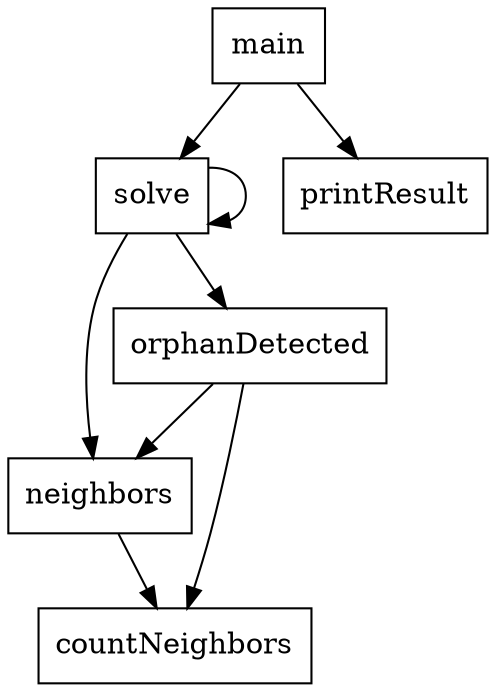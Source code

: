 digraph KnightsTourCallGraph {
  node [shape=box];
  
  main -> solve;
  main -> printResult;
  
  solve -> neighbors;
  solve -> orphanDetected;
  solve -> solve;  // recursive call
  
  neighbors -> countNeighbors;
  
  orphanDetected -> neighbors;
  orphanDetected -> countNeighbors;
  
  countNeighbors;  // no outgoing edges
  
  printResult;  // no outgoing edges
}
